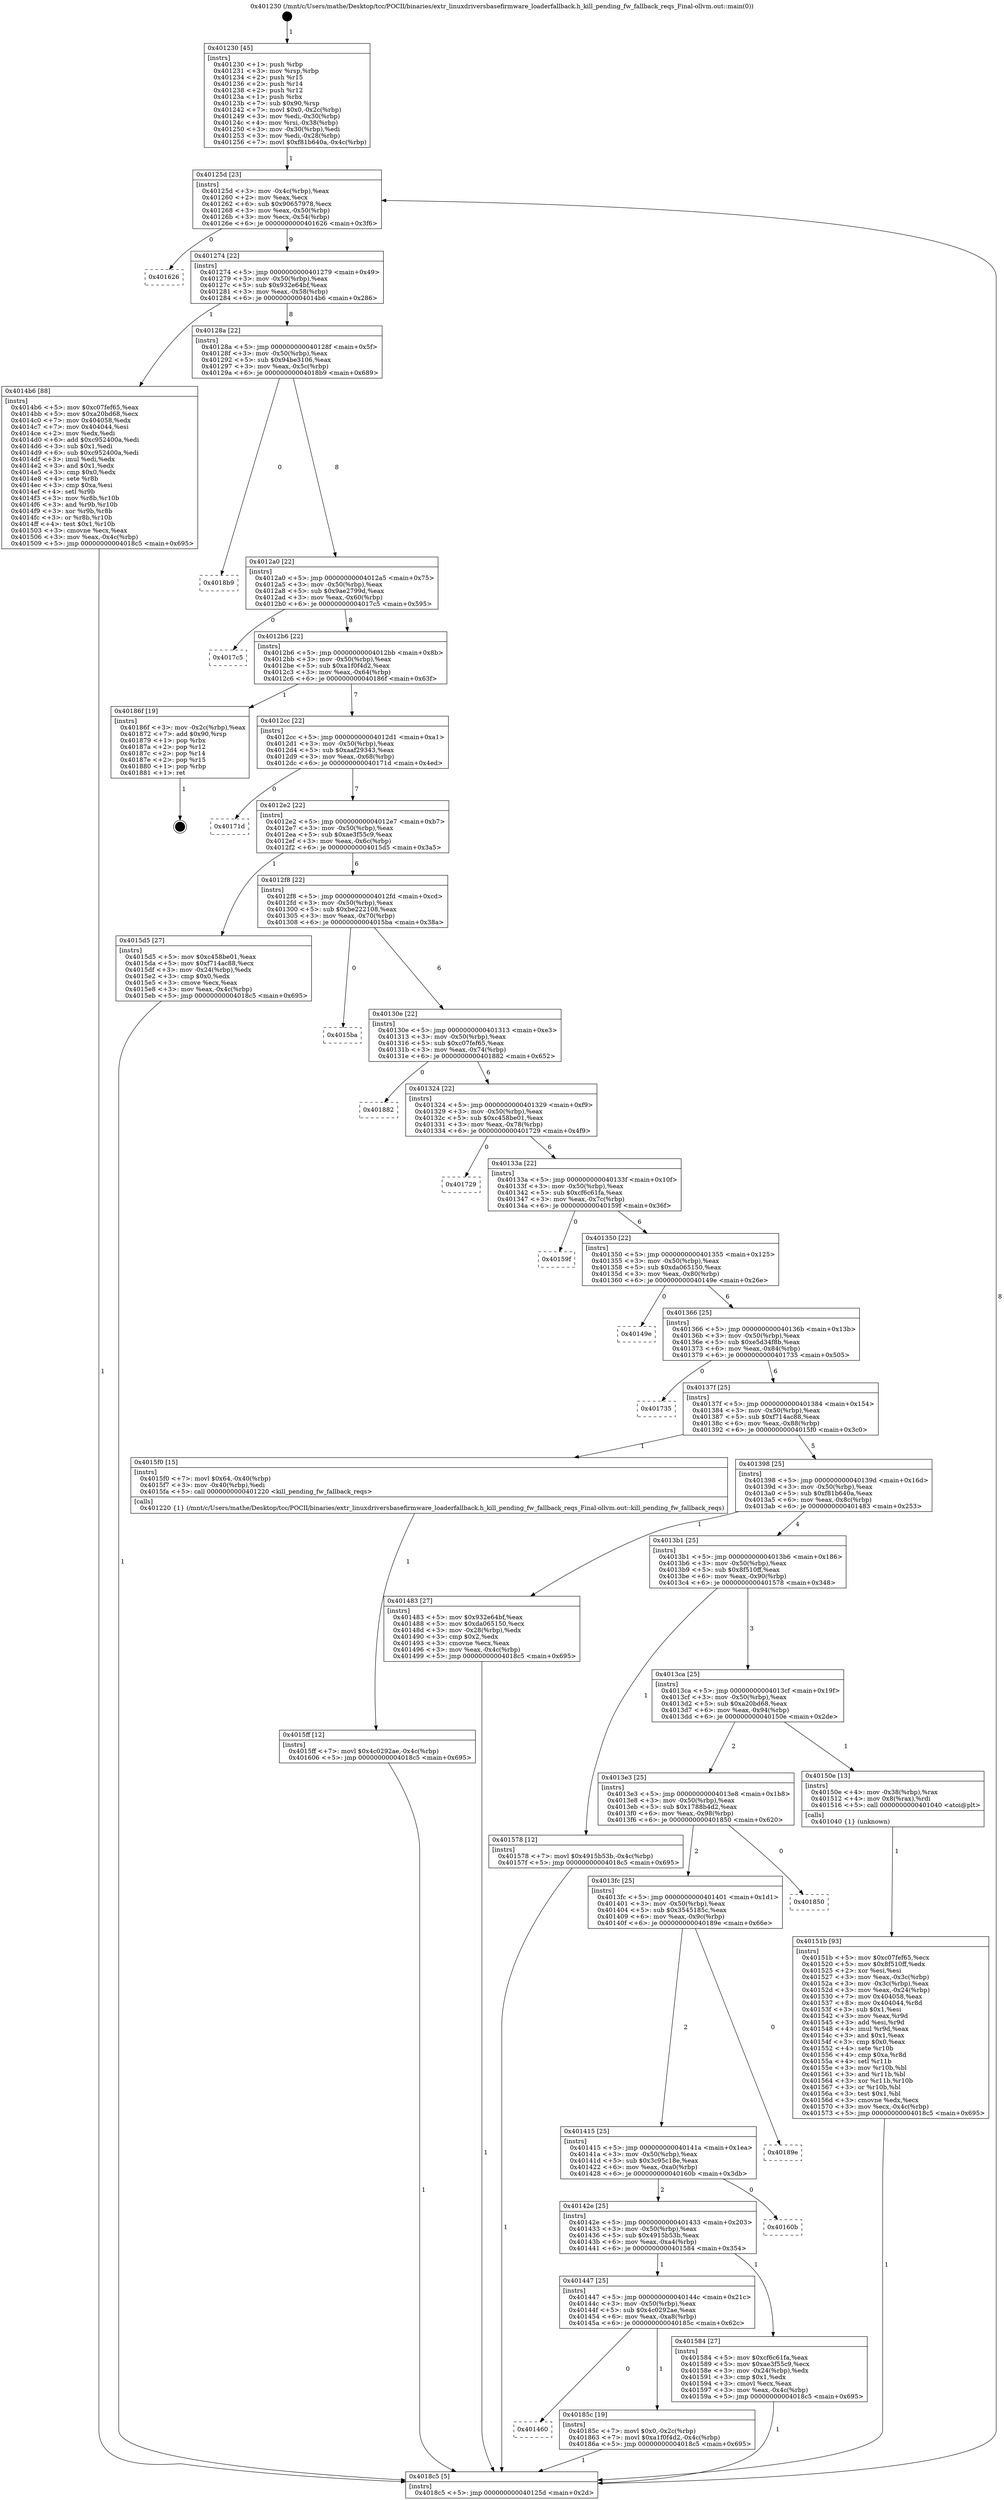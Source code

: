 digraph "0x401230" {
  label = "0x401230 (/mnt/c/Users/mathe/Desktop/tcc/POCII/binaries/extr_linuxdriversbasefirmware_loaderfallback.h_kill_pending_fw_fallback_reqs_Final-ollvm.out::main(0))"
  labelloc = "t"
  node[shape=record]

  Entry [label="",width=0.3,height=0.3,shape=circle,fillcolor=black,style=filled]
  "0x40125d" [label="{
     0x40125d [23]\l
     | [instrs]\l
     &nbsp;&nbsp;0x40125d \<+3\>: mov -0x4c(%rbp),%eax\l
     &nbsp;&nbsp;0x401260 \<+2\>: mov %eax,%ecx\l
     &nbsp;&nbsp;0x401262 \<+6\>: sub $0x90657978,%ecx\l
     &nbsp;&nbsp;0x401268 \<+3\>: mov %eax,-0x50(%rbp)\l
     &nbsp;&nbsp;0x40126b \<+3\>: mov %ecx,-0x54(%rbp)\l
     &nbsp;&nbsp;0x40126e \<+6\>: je 0000000000401626 \<main+0x3f6\>\l
  }"]
  "0x401626" [label="{
     0x401626\l
  }", style=dashed]
  "0x401274" [label="{
     0x401274 [22]\l
     | [instrs]\l
     &nbsp;&nbsp;0x401274 \<+5\>: jmp 0000000000401279 \<main+0x49\>\l
     &nbsp;&nbsp;0x401279 \<+3\>: mov -0x50(%rbp),%eax\l
     &nbsp;&nbsp;0x40127c \<+5\>: sub $0x932e64bf,%eax\l
     &nbsp;&nbsp;0x401281 \<+3\>: mov %eax,-0x58(%rbp)\l
     &nbsp;&nbsp;0x401284 \<+6\>: je 00000000004014b6 \<main+0x286\>\l
  }"]
  Exit [label="",width=0.3,height=0.3,shape=circle,fillcolor=black,style=filled,peripheries=2]
  "0x4014b6" [label="{
     0x4014b6 [88]\l
     | [instrs]\l
     &nbsp;&nbsp;0x4014b6 \<+5\>: mov $0xc07fef65,%eax\l
     &nbsp;&nbsp;0x4014bb \<+5\>: mov $0xa20bd68,%ecx\l
     &nbsp;&nbsp;0x4014c0 \<+7\>: mov 0x404058,%edx\l
     &nbsp;&nbsp;0x4014c7 \<+7\>: mov 0x404044,%esi\l
     &nbsp;&nbsp;0x4014ce \<+2\>: mov %edx,%edi\l
     &nbsp;&nbsp;0x4014d0 \<+6\>: add $0xc952400a,%edi\l
     &nbsp;&nbsp;0x4014d6 \<+3\>: sub $0x1,%edi\l
     &nbsp;&nbsp;0x4014d9 \<+6\>: sub $0xc952400a,%edi\l
     &nbsp;&nbsp;0x4014df \<+3\>: imul %edi,%edx\l
     &nbsp;&nbsp;0x4014e2 \<+3\>: and $0x1,%edx\l
     &nbsp;&nbsp;0x4014e5 \<+3\>: cmp $0x0,%edx\l
     &nbsp;&nbsp;0x4014e8 \<+4\>: sete %r8b\l
     &nbsp;&nbsp;0x4014ec \<+3\>: cmp $0xa,%esi\l
     &nbsp;&nbsp;0x4014ef \<+4\>: setl %r9b\l
     &nbsp;&nbsp;0x4014f3 \<+3\>: mov %r8b,%r10b\l
     &nbsp;&nbsp;0x4014f6 \<+3\>: and %r9b,%r10b\l
     &nbsp;&nbsp;0x4014f9 \<+3\>: xor %r9b,%r8b\l
     &nbsp;&nbsp;0x4014fc \<+3\>: or %r8b,%r10b\l
     &nbsp;&nbsp;0x4014ff \<+4\>: test $0x1,%r10b\l
     &nbsp;&nbsp;0x401503 \<+3\>: cmovne %ecx,%eax\l
     &nbsp;&nbsp;0x401506 \<+3\>: mov %eax,-0x4c(%rbp)\l
     &nbsp;&nbsp;0x401509 \<+5\>: jmp 00000000004018c5 \<main+0x695\>\l
  }"]
  "0x40128a" [label="{
     0x40128a [22]\l
     | [instrs]\l
     &nbsp;&nbsp;0x40128a \<+5\>: jmp 000000000040128f \<main+0x5f\>\l
     &nbsp;&nbsp;0x40128f \<+3\>: mov -0x50(%rbp),%eax\l
     &nbsp;&nbsp;0x401292 \<+5\>: sub $0x94be3106,%eax\l
     &nbsp;&nbsp;0x401297 \<+3\>: mov %eax,-0x5c(%rbp)\l
     &nbsp;&nbsp;0x40129a \<+6\>: je 00000000004018b9 \<main+0x689\>\l
  }"]
  "0x401460" [label="{
     0x401460\l
  }", style=dashed]
  "0x4018b9" [label="{
     0x4018b9\l
  }", style=dashed]
  "0x4012a0" [label="{
     0x4012a0 [22]\l
     | [instrs]\l
     &nbsp;&nbsp;0x4012a0 \<+5\>: jmp 00000000004012a5 \<main+0x75\>\l
     &nbsp;&nbsp;0x4012a5 \<+3\>: mov -0x50(%rbp),%eax\l
     &nbsp;&nbsp;0x4012a8 \<+5\>: sub $0x9ae2799d,%eax\l
     &nbsp;&nbsp;0x4012ad \<+3\>: mov %eax,-0x60(%rbp)\l
     &nbsp;&nbsp;0x4012b0 \<+6\>: je 00000000004017c5 \<main+0x595\>\l
  }"]
  "0x40185c" [label="{
     0x40185c [19]\l
     | [instrs]\l
     &nbsp;&nbsp;0x40185c \<+7\>: movl $0x0,-0x2c(%rbp)\l
     &nbsp;&nbsp;0x401863 \<+7\>: movl $0xa1f0f4d2,-0x4c(%rbp)\l
     &nbsp;&nbsp;0x40186a \<+5\>: jmp 00000000004018c5 \<main+0x695\>\l
  }"]
  "0x4017c5" [label="{
     0x4017c5\l
  }", style=dashed]
  "0x4012b6" [label="{
     0x4012b6 [22]\l
     | [instrs]\l
     &nbsp;&nbsp;0x4012b6 \<+5\>: jmp 00000000004012bb \<main+0x8b\>\l
     &nbsp;&nbsp;0x4012bb \<+3\>: mov -0x50(%rbp),%eax\l
     &nbsp;&nbsp;0x4012be \<+5\>: sub $0xa1f0f4d2,%eax\l
     &nbsp;&nbsp;0x4012c3 \<+3\>: mov %eax,-0x64(%rbp)\l
     &nbsp;&nbsp;0x4012c6 \<+6\>: je 000000000040186f \<main+0x63f\>\l
  }"]
  "0x4015ff" [label="{
     0x4015ff [12]\l
     | [instrs]\l
     &nbsp;&nbsp;0x4015ff \<+7\>: movl $0x4c0292ae,-0x4c(%rbp)\l
     &nbsp;&nbsp;0x401606 \<+5\>: jmp 00000000004018c5 \<main+0x695\>\l
  }"]
  "0x40186f" [label="{
     0x40186f [19]\l
     | [instrs]\l
     &nbsp;&nbsp;0x40186f \<+3\>: mov -0x2c(%rbp),%eax\l
     &nbsp;&nbsp;0x401872 \<+7\>: add $0x90,%rsp\l
     &nbsp;&nbsp;0x401879 \<+1\>: pop %rbx\l
     &nbsp;&nbsp;0x40187a \<+2\>: pop %r12\l
     &nbsp;&nbsp;0x40187c \<+2\>: pop %r14\l
     &nbsp;&nbsp;0x40187e \<+2\>: pop %r15\l
     &nbsp;&nbsp;0x401880 \<+1\>: pop %rbp\l
     &nbsp;&nbsp;0x401881 \<+1\>: ret\l
  }"]
  "0x4012cc" [label="{
     0x4012cc [22]\l
     | [instrs]\l
     &nbsp;&nbsp;0x4012cc \<+5\>: jmp 00000000004012d1 \<main+0xa1\>\l
     &nbsp;&nbsp;0x4012d1 \<+3\>: mov -0x50(%rbp),%eax\l
     &nbsp;&nbsp;0x4012d4 \<+5\>: sub $0xaaf29343,%eax\l
     &nbsp;&nbsp;0x4012d9 \<+3\>: mov %eax,-0x68(%rbp)\l
     &nbsp;&nbsp;0x4012dc \<+6\>: je 000000000040171d \<main+0x4ed\>\l
  }"]
  "0x401447" [label="{
     0x401447 [25]\l
     | [instrs]\l
     &nbsp;&nbsp;0x401447 \<+5\>: jmp 000000000040144c \<main+0x21c\>\l
     &nbsp;&nbsp;0x40144c \<+3\>: mov -0x50(%rbp),%eax\l
     &nbsp;&nbsp;0x40144f \<+5\>: sub $0x4c0292ae,%eax\l
     &nbsp;&nbsp;0x401454 \<+6\>: mov %eax,-0xa8(%rbp)\l
     &nbsp;&nbsp;0x40145a \<+6\>: je 000000000040185c \<main+0x62c\>\l
  }"]
  "0x40171d" [label="{
     0x40171d\l
  }", style=dashed]
  "0x4012e2" [label="{
     0x4012e2 [22]\l
     | [instrs]\l
     &nbsp;&nbsp;0x4012e2 \<+5\>: jmp 00000000004012e7 \<main+0xb7\>\l
     &nbsp;&nbsp;0x4012e7 \<+3\>: mov -0x50(%rbp),%eax\l
     &nbsp;&nbsp;0x4012ea \<+5\>: sub $0xae3f55c9,%eax\l
     &nbsp;&nbsp;0x4012ef \<+3\>: mov %eax,-0x6c(%rbp)\l
     &nbsp;&nbsp;0x4012f2 \<+6\>: je 00000000004015d5 \<main+0x3a5\>\l
  }"]
  "0x401584" [label="{
     0x401584 [27]\l
     | [instrs]\l
     &nbsp;&nbsp;0x401584 \<+5\>: mov $0xcf6c61fa,%eax\l
     &nbsp;&nbsp;0x401589 \<+5\>: mov $0xae3f55c9,%ecx\l
     &nbsp;&nbsp;0x40158e \<+3\>: mov -0x24(%rbp),%edx\l
     &nbsp;&nbsp;0x401591 \<+3\>: cmp $0x1,%edx\l
     &nbsp;&nbsp;0x401594 \<+3\>: cmovl %ecx,%eax\l
     &nbsp;&nbsp;0x401597 \<+3\>: mov %eax,-0x4c(%rbp)\l
     &nbsp;&nbsp;0x40159a \<+5\>: jmp 00000000004018c5 \<main+0x695\>\l
  }"]
  "0x4015d5" [label="{
     0x4015d5 [27]\l
     | [instrs]\l
     &nbsp;&nbsp;0x4015d5 \<+5\>: mov $0xc458be01,%eax\l
     &nbsp;&nbsp;0x4015da \<+5\>: mov $0xf714ac88,%ecx\l
     &nbsp;&nbsp;0x4015df \<+3\>: mov -0x24(%rbp),%edx\l
     &nbsp;&nbsp;0x4015e2 \<+3\>: cmp $0x0,%edx\l
     &nbsp;&nbsp;0x4015e5 \<+3\>: cmove %ecx,%eax\l
     &nbsp;&nbsp;0x4015e8 \<+3\>: mov %eax,-0x4c(%rbp)\l
     &nbsp;&nbsp;0x4015eb \<+5\>: jmp 00000000004018c5 \<main+0x695\>\l
  }"]
  "0x4012f8" [label="{
     0x4012f8 [22]\l
     | [instrs]\l
     &nbsp;&nbsp;0x4012f8 \<+5\>: jmp 00000000004012fd \<main+0xcd\>\l
     &nbsp;&nbsp;0x4012fd \<+3\>: mov -0x50(%rbp),%eax\l
     &nbsp;&nbsp;0x401300 \<+5\>: sub $0xbe222108,%eax\l
     &nbsp;&nbsp;0x401305 \<+3\>: mov %eax,-0x70(%rbp)\l
     &nbsp;&nbsp;0x401308 \<+6\>: je 00000000004015ba \<main+0x38a\>\l
  }"]
  "0x40142e" [label="{
     0x40142e [25]\l
     | [instrs]\l
     &nbsp;&nbsp;0x40142e \<+5\>: jmp 0000000000401433 \<main+0x203\>\l
     &nbsp;&nbsp;0x401433 \<+3\>: mov -0x50(%rbp),%eax\l
     &nbsp;&nbsp;0x401436 \<+5\>: sub $0x4915b53b,%eax\l
     &nbsp;&nbsp;0x40143b \<+6\>: mov %eax,-0xa4(%rbp)\l
     &nbsp;&nbsp;0x401441 \<+6\>: je 0000000000401584 \<main+0x354\>\l
  }"]
  "0x4015ba" [label="{
     0x4015ba\l
  }", style=dashed]
  "0x40130e" [label="{
     0x40130e [22]\l
     | [instrs]\l
     &nbsp;&nbsp;0x40130e \<+5\>: jmp 0000000000401313 \<main+0xe3\>\l
     &nbsp;&nbsp;0x401313 \<+3\>: mov -0x50(%rbp),%eax\l
     &nbsp;&nbsp;0x401316 \<+5\>: sub $0xc07fef65,%eax\l
     &nbsp;&nbsp;0x40131b \<+3\>: mov %eax,-0x74(%rbp)\l
     &nbsp;&nbsp;0x40131e \<+6\>: je 0000000000401882 \<main+0x652\>\l
  }"]
  "0x40160b" [label="{
     0x40160b\l
  }", style=dashed]
  "0x401882" [label="{
     0x401882\l
  }", style=dashed]
  "0x401324" [label="{
     0x401324 [22]\l
     | [instrs]\l
     &nbsp;&nbsp;0x401324 \<+5\>: jmp 0000000000401329 \<main+0xf9\>\l
     &nbsp;&nbsp;0x401329 \<+3\>: mov -0x50(%rbp),%eax\l
     &nbsp;&nbsp;0x40132c \<+5\>: sub $0xc458be01,%eax\l
     &nbsp;&nbsp;0x401331 \<+3\>: mov %eax,-0x78(%rbp)\l
     &nbsp;&nbsp;0x401334 \<+6\>: je 0000000000401729 \<main+0x4f9\>\l
  }"]
  "0x401415" [label="{
     0x401415 [25]\l
     | [instrs]\l
     &nbsp;&nbsp;0x401415 \<+5\>: jmp 000000000040141a \<main+0x1ea\>\l
     &nbsp;&nbsp;0x40141a \<+3\>: mov -0x50(%rbp),%eax\l
     &nbsp;&nbsp;0x40141d \<+5\>: sub $0x3c95c18e,%eax\l
     &nbsp;&nbsp;0x401422 \<+6\>: mov %eax,-0xa0(%rbp)\l
     &nbsp;&nbsp;0x401428 \<+6\>: je 000000000040160b \<main+0x3db\>\l
  }"]
  "0x401729" [label="{
     0x401729\l
  }", style=dashed]
  "0x40133a" [label="{
     0x40133a [22]\l
     | [instrs]\l
     &nbsp;&nbsp;0x40133a \<+5\>: jmp 000000000040133f \<main+0x10f\>\l
     &nbsp;&nbsp;0x40133f \<+3\>: mov -0x50(%rbp),%eax\l
     &nbsp;&nbsp;0x401342 \<+5\>: sub $0xcf6c61fa,%eax\l
     &nbsp;&nbsp;0x401347 \<+3\>: mov %eax,-0x7c(%rbp)\l
     &nbsp;&nbsp;0x40134a \<+6\>: je 000000000040159f \<main+0x36f\>\l
  }"]
  "0x40189e" [label="{
     0x40189e\l
  }", style=dashed]
  "0x40159f" [label="{
     0x40159f\l
  }", style=dashed]
  "0x401350" [label="{
     0x401350 [22]\l
     | [instrs]\l
     &nbsp;&nbsp;0x401350 \<+5\>: jmp 0000000000401355 \<main+0x125\>\l
     &nbsp;&nbsp;0x401355 \<+3\>: mov -0x50(%rbp),%eax\l
     &nbsp;&nbsp;0x401358 \<+5\>: sub $0xda065150,%eax\l
     &nbsp;&nbsp;0x40135d \<+3\>: mov %eax,-0x80(%rbp)\l
     &nbsp;&nbsp;0x401360 \<+6\>: je 000000000040149e \<main+0x26e\>\l
  }"]
  "0x4013fc" [label="{
     0x4013fc [25]\l
     | [instrs]\l
     &nbsp;&nbsp;0x4013fc \<+5\>: jmp 0000000000401401 \<main+0x1d1\>\l
     &nbsp;&nbsp;0x401401 \<+3\>: mov -0x50(%rbp),%eax\l
     &nbsp;&nbsp;0x401404 \<+5\>: sub $0x3545185c,%eax\l
     &nbsp;&nbsp;0x401409 \<+6\>: mov %eax,-0x9c(%rbp)\l
     &nbsp;&nbsp;0x40140f \<+6\>: je 000000000040189e \<main+0x66e\>\l
  }"]
  "0x40149e" [label="{
     0x40149e\l
  }", style=dashed]
  "0x401366" [label="{
     0x401366 [25]\l
     | [instrs]\l
     &nbsp;&nbsp;0x401366 \<+5\>: jmp 000000000040136b \<main+0x13b\>\l
     &nbsp;&nbsp;0x40136b \<+3\>: mov -0x50(%rbp),%eax\l
     &nbsp;&nbsp;0x40136e \<+5\>: sub $0xe5d34f8b,%eax\l
     &nbsp;&nbsp;0x401373 \<+6\>: mov %eax,-0x84(%rbp)\l
     &nbsp;&nbsp;0x401379 \<+6\>: je 0000000000401735 \<main+0x505\>\l
  }"]
  "0x401850" [label="{
     0x401850\l
  }", style=dashed]
  "0x401735" [label="{
     0x401735\l
  }", style=dashed]
  "0x40137f" [label="{
     0x40137f [25]\l
     | [instrs]\l
     &nbsp;&nbsp;0x40137f \<+5\>: jmp 0000000000401384 \<main+0x154\>\l
     &nbsp;&nbsp;0x401384 \<+3\>: mov -0x50(%rbp),%eax\l
     &nbsp;&nbsp;0x401387 \<+5\>: sub $0xf714ac88,%eax\l
     &nbsp;&nbsp;0x40138c \<+6\>: mov %eax,-0x88(%rbp)\l
     &nbsp;&nbsp;0x401392 \<+6\>: je 00000000004015f0 \<main+0x3c0\>\l
  }"]
  "0x40151b" [label="{
     0x40151b [93]\l
     | [instrs]\l
     &nbsp;&nbsp;0x40151b \<+5\>: mov $0xc07fef65,%ecx\l
     &nbsp;&nbsp;0x401520 \<+5\>: mov $0x8f510ff,%edx\l
     &nbsp;&nbsp;0x401525 \<+2\>: xor %esi,%esi\l
     &nbsp;&nbsp;0x401527 \<+3\>: mov %eax,-0x3c(%rbp)\l
     &nbsp;&nbsp;0x40152a \<+3\>: mov -0x3c(%rbp),%eax\l
     &nbsp;&nbsp;0x40152d \<+3\>: mov %eax,-0x24(%rbp)\l
     &nbsp;&nbsp;0x401530 \<+7\>: mov 0x404058,%eax\l
     &nbsp;&nbsp;0x401537 \<+8\>: mov 0x404044,%r8d\l
     &nbsp;&nbsp;0x40153f \<+3\>: sub $0x1,%esi\l
     &nbsp;&nbsp;0x401542 \<+3\>: mov %eax,%r9d\l
     &nbsp;&nbsp;0x401545 \<+3\>: add %esi,%r9d\l
     &nbsp;&nbsp;0x401548 \<+4\>: imul %r9d,%eax\l
     &nbsp;&nbsp;0x40154c \<+3\>: and $0x1,%eax\l
     &nbsp;&nbsp;0x40154f \<+3\>: cmp $0x0,%eax\l
     &nbsp;&nbsp;0x401552 \<+4\>: sete %r10b\l
     &nbsp;&nbsp;0x401556 \<+4\>: cmp $0xa,%r8d\l
     &nbsp;&nbsp;0x40155a \<+4\>: setl %r11b\l
     &nbsp;&nbsp;0x40155e \<+3\>: mov %r10b,%bl\l
     &nbsp;&nbsp;0x401561 \<+3\>: and %r11b,%bl\l
     &nbsp;&nbsp;0x401564 \<+3\>: xor %r11b,%r10b\l
     &nbsp;&nbsp;0x401567 \<+3\>: or %r10b,%bl\l
     &nbsp;&nbsp;0x40156a \<+3\>: test $0x1,%bl\l
     &nbsp;&nbsp;0x40156d \<+3\>: cmovne %edx,%ecx\l
     &nbsp;&nbsp;0x401570 \<+3\>: mov %ecx,-0x4c(%rbp)\l
     &nbsp;&nbsp;0x401573 \<+5\>: jmp 00000000004018c5 \<main+0x695\>\l
  }"]
  "0x4015f0" [label="{
     0x4015f0 [15]\l
     | [instrs]\l
     &nbsp;&nbsp;0x4015f0 \<+7\>: movl $0x64,-0x40(%rbp)\l
     &nbsp;&nbsp;0x4015f7 \<+3\>: mov -0x40(%rbp),%edi\l
     &nbsp;&nbsp;0x4015fa \<+5\>: call 0000000000401220 \<kill_pending_fw_fallback_reqs\>\l
     | [calls]\l
     &nbsp;&nbsp;0x401220 \{1\} (/mnt/c/Users/mathe/Desktop/tcc/POCII/binaries/extr_linuxdriversbasefirmware_loaderfallback.h_kill_pending_fw_fallback_reqs_Final-ollvm.out::kill_pending_fw_fallback_reqs)\l
  }"]
  "0x401398" [label="{
     0x401398 [25]\l
     | [instrs]\l
     &nbsp;&nbsp;0x401398 \<+5\>: jmp 000000000040139d \<main+0x16d\>\l
     &nbsp;&nbsp;0x40139d \<+3\>: mov -0x50(%rbp),%eax\l
     &nbsp;&nbsp;0x4013a0 \<+5\>: sub $0xf81b640a,%eax\l
     &nbsp;&nbsp;0x4013a5 \<+6\>: mov %eax,-0x8c(%rbp)\l
     &nbsp;&nbsp;0x4013ab \<+6\>: je 0000000000401483 \<main+0x253\>\l
  }"]
  "0x4013e3" [label="{
     0x4013e3 [25]\l
     | [instrs]\l
     &nbsp;&nbsp;0x4013e3 \<+5\>: jmp 00000000004013e8 \<main+0x1b8\>\l
     &nbsp;&nbsp;0x4013e8 \<+3\>: mov -0x50(%rbp),%eax\l
     &nbsp;&nbsp;0x4013eb \<+5\>: sub $0x1788b4d2,%eax\l
     &nbsp;&nbsp;0x4013f0 \<+6\>: mov %eax,-0x98(%rbp)\l
     &nbsp;&nbsp;0x4013f6 \<+6\>: je 0000000000401850 \<main+0x620\>\l
  }"]
  "0x401483" [label="{
     0x401483 [27]\l
     | [instrs]\l
     &nbsp;&nbsp;0x401483 \<+5\>: mov $0x932e64bf,%eax\l
     &nbsp;&nbsp;0x401488 \<+5\>: mov $0xda065150,%ecx\l
     &nbsp;&nbsp;0x40148d \<+3\>: mov -0x28(%rbp),%edx\l
     &nbsp;&nbsp;0x401490 \<+3\>: cmp $0x2,%edx\l
     &nbsp;&nbsp;0x401493 \<+3\>: cmovne %ecx,%eax\l
     &nbsp;&nbsp;0x401496 \<+3\>: mov %eax,-0x4c(%rbp)\l
     &nbsp;&nbsp;0x401499 \<+5\>: jmp 00000000004018c5 \<main+0x695\>\l
  }"]
  "0x4013b1" [label="{
     0x4013b1 [25]\l
     | [instrs]\l
     &nbsp;&nbsp;0x4013b1 \<+5\>: jmp 00000000004013b6 \<main+0x186\>\l
     &nbsp;&nbsp;0x4013b6 \<+3\>: mov -0x50(%rbp),%eax\l
     &nbsp;&nbsp;0x4013b9 \<+5\>: sub $0x8f510ff,%eax\l
     &nbsp;&nbsp;0x4013be \<+6\>: mov %eax,-0x90(%rbp)\l
     &nbsp;&nbsp;0x4013c4 \<+6\>: je 0000000000401578 \<main+0x348\>\l
  }"]
  "0x4018c5" [label="{
     0x4018c5 [5]\l
     | [instrs]\l
     &nbsp;&nbsp;0x4018c5 \<+5\>: jmp 000000000040125d \<main+0x2d\>\l
  }"]
  "0x401230" [label="{
     0x401230 [45]\l
     | [instrs]\l
     &nbsp;&nbsp;0x401230 \<+1\>: push %rbp\l
     &nbsp;&nbsp;0x401231 \<+3\>: mov %rsp,%rbp\l
     &nbsp;&nbsp;0x401234 \<+2\>: push %r15\l
     &nbsp;&nbsp;0x401236 \<+2\>: push %r14\l
     &nbsp;&nbsp;0x401238 \<+2\>: push %r12\l
     &nbsp;&nbsp;0x40123a \<+1\>: push %rbx\l
     &nbsp;&nbsp;0x40123b \<+7\>: sub $0x90,%rsp\l
     &nbsp;&nbsp;0x401242 \<+7\>: movl $0x0,-0x2c(%rbp)\l
     &nbsp;&nbsp;0x401249 \<+3\>: mov %edi,-0x30(%rbp)\l
     &nbsp;&nbsp;0x40124c \<+4\>: mov %rsi,-0x38(%rbp)\l
     &nbsp;&nbsp;0x401250 \<+3\>: mov -0x30(%rbp),%edi\l
     &nbsp;&nbsp;0x401253 \<+3\>: mov %edi,-0x28(%rbp)\l
     &nbsp;&nbsp;0x401256 \<+7\>: movl $0xf81b640a,-0x4c(%rbp)\l
  }"]
  "0x40150e" [label="{
     0x40150e [13]\l
     | [instrs]\l
     &nbsp;&nbsp;0x40150e \<+4\>: mov -0x38(%rbp),%rax\l
     &nbsp;&nbsp;0x401512 \<+4\>: mov 0x8(%rax),%rdi\l
     &nbsp;&nbsp;0x401516 \<+5\>: call 0000000000401040 \<atoi@plt\>\l
     | [calls]\l
     &nbsp;&nbsp;0x401040 \{1\} (unknown)\l
  }"]
  "0x401578" [label="{
     0x401578 [12]\l
     | [instrs]\l
     &nbsp;&nbsp;0x401578 \<+7\>: movl $0x4915b53b,-0x4c(%rbp)\l
     &nbsp;&nbsp;0x40157f \<+5\>: jmp 00000000004018c5 \<main+0x695\>\l
  }"]
  "0x4013ca" [label="{
     0x4013ca [25]\l
     | [instrs]\l
     &nbsp;&nbsp;0x4013ca \<+5\>: jmp 00000000004013cf \<main+0x19f\>\l
     &nbsp;&nbsp;0x4013cf \<+3\>: mov -0x50(%rbp),%eax\l
     &nbsp;&nbsp;0x4013d2 \<+5\>: sub $0xa20bd68,%eax\l
     &nbsp;&nbsp;0x4013d7 \<+6\>: mov %eax,-0x94(%rbp)\l
     &nbsp;&nbsp;0x4013dd \<+6\>: je 000000000040150e \<main+0x2de\>\l
  }"]
  Entry -> "0x401230" [label=" 1"]
  "0x40125d" -> "0x401626" [label=" 0"]
  "0x40125d" -> "0x401274" [label=" 9"]
  "0x40186f" -> Exit [label=" 1"]
  "0x401274" -> "0x4014b6" [label=" 1"]
  "0x401274" -> "0x40128a" [label=" 8"]
  "0x40185c" -> "0x4018c5" [label=" 1"]
  "0x40128a" -> "0x4018b9" [label=" 0"]
  "0x40128a" -> "0x4012a0" [label=" 8"]
  "0x401447" -> "0x401460" [label=" 0"]
  "0x4012a0" -> "0x4017c5" [label=" 0"]
  "0x4012a0" -> "0x4012b6" [label=" 8"]
  "0x401447" -> "0x40185c" [label=" 1"]
  "0x4012b6" -> "0x40186f" [label=" 1"]
  "0x4012b6" -> "0x4012cc" [label=" 7"]
  "0x4015ff" -> "0x4018c5" [label=" 1"]
  "0x4012cc" -> "0x40171d" [label=" 0"]
  "0x4012cc" -> "0x4012e2" [label=" 7"]
  "0x4015f0" -> "0x4015ff" [label=" 1"]
  "0x4012e2" -> "0x4015d5" [label=" 1"]
  "0x4012e2" -> "0x4012f8" [label=" 6"]
  "0x4015d5" -> "0x4018c5" [label=" 1"]
  "0x4012f8" -> "0x4015ba" [label=" 0"]
  "0x4012f8" -> "0x40130e" [label=" 6"]
  "0x40142e" -> "0x401447" [label=" 1"]
  "0x40130e" -> "0x401882" [label=" 0"]
  "0x40130e" -> "0x401324" [label=" 6"]
  "0x40142e" -> "0x401584" [label=" 1"]
  "0x401324" -> "0x401729" [label=" 0"]
  "0x401324" -> "0x40133a" [label=" 6"]
  "0x401415" -> "0x40142e" [label=" 2"]
  "0x40133a" -> "0x40159f" [label=" 0"]
  "0x40133a" -> "0x401350" [label=" 6"]
  "0x401415" -> "0x40160b" [label=" 0"]
  "0x401350" -> "0x40149e" [label=" 0"]
  "0x401350" -> "0x401366" [label=" 6"]
  "0x4013fc" -> "0x401415" [label=" 2"]
  "0x401366" -> "0x401735" [label=" 0"]
  "0x401366" -> "0x40137f" [label=" 6"]
  "0x4013fc" -> "0x40189e" [label=" 0"]
  "0x40137f" -> "0x4015f0" [label=" 1"]
  "0x40137f" -> "0x401398" [label=" 5"]
  "0x4013e3" -> "0x4013fc" [label=" 2"]
  "0x401398" -> "0x401483" [label=" 1"]
  "0x401398" -> "0x4013b1" [label=" 4"]
  "0x401483" -> "0x4018c5" [label=" 1"]
  "0x401230" -> "0x40125d" [label=" 1"]
  "0x4018c5" -> "0x40125d" [label=" 8"]
  "0x4014b6" -> "0x4018c5" [label=" 1"]
  "0x4013e3" -> "0x401850" [label=" 0"]
  "0x4013b1" -> "0x401578" [label=" 1"]
  "0x4013b1" -> "0x4013ca" [label=" 3"]
  "0x401584" -> "0x4018c5" [label=" 1"]
  "0x4013ca" -> "0x40150e" [label=" 1"]
  "0x4013ca" -> "0x4013e3" [label=" 2"]
  "0x40150e" -> "0x40151b" [label=" 1"]
  "0x40151b" -> "0x4018c5" [label=" 1"]
  "0x401578" -> "0x4018c5" [label=" 1"]
}
